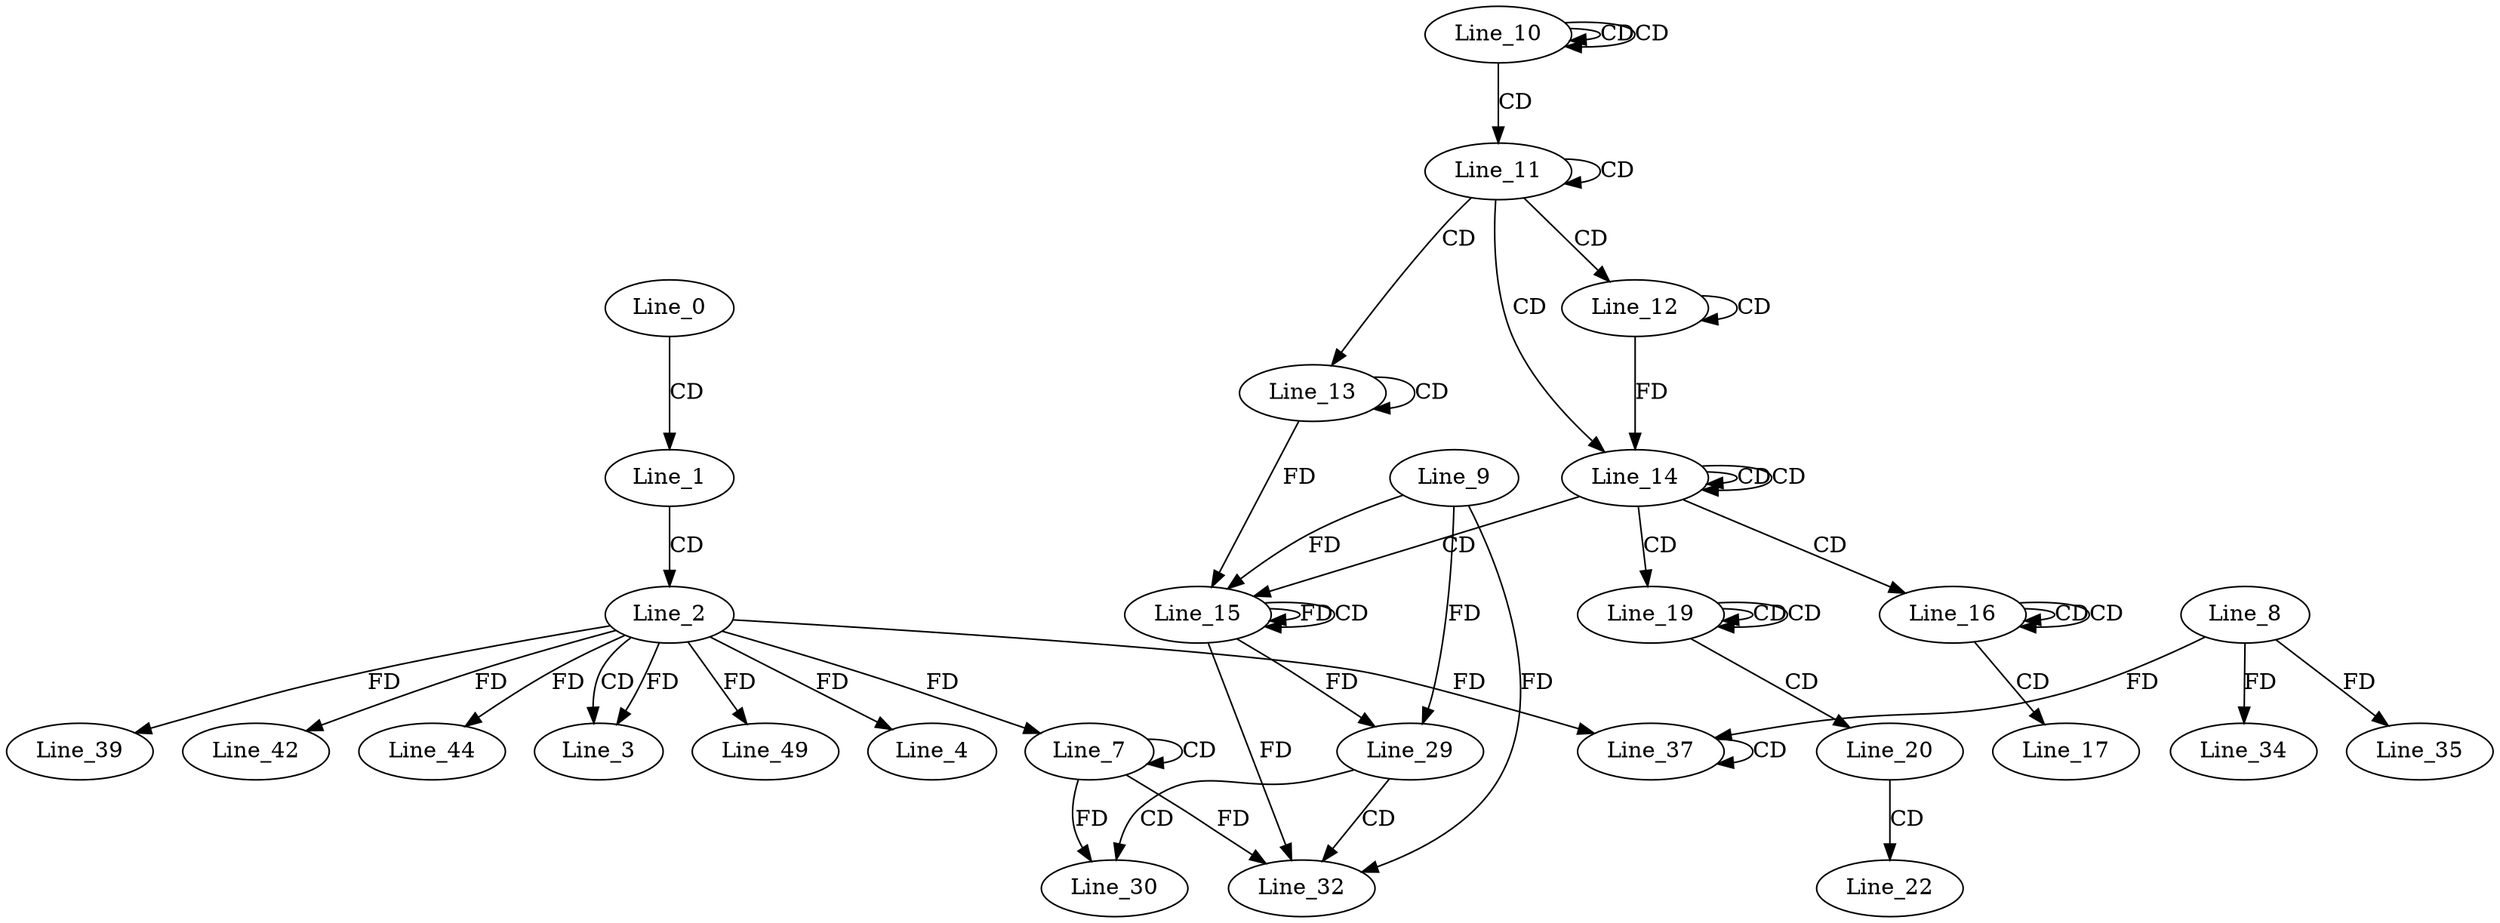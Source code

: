 digraph G {
  Line_0;
  Line_1;
  Line_2;
  Line_3;
  Line_3;
  Line_4;
  Line_7;
  Line_7;
  Line_10;
  Line_10;
  Line_10;
  Line_11;
  Line_11;
  Line_12;
  Line_12;
  Line_13;
  Line_13;
  Line_14;
  Line_14;
  Line_14;
  Line_15;
  Line_9;
  Line_15;
  Line_15;
  Line_15;
  Line_16;
  Line_16;
  Line_16;
  Line_17;
  Line_19;
  Line_19;
  Line_19;
  Line_19;
  Line_19;
  Line_20;
  Line_20;
  Line_22;
  Line_29;
  Line_30;
  Line_32;
  Line_8;
  Line_34;
  Line_35;
  Line_37;
  Line_37;
  Line_37;
  Line_37;
  Line_39;
  Line_42;
  Line_44;
  Line_49;
  Line_0 -> Line_1 [ label="CD" ];
  Line_1 -> Line_2 [ label="CD" ];
  Line_2 -> Line_3 [ label="CD" ];
  Line_2 -> Line_3 [ label="FD" ];
  Line_2 -> Line_4 [ label="FD" ];
  Line_7 -> Line_7 [ label="CD" ];
  Line_2 -> Line_7 [ label="FD" ];
  Line_10 -> Line_10 [ label="CD" ];
  Line_10 -> Line_10 [ label="CD" ];
  Line_10 -> Line_11 [ label="CD" ];
  Line_11 -> Line_11 [ label="CD" ];
  Line_11 -> Line_12 [ label="CD" ];
  Line_12 -> Line_12 [ label="CD" ];
  Line_11 -> Line_13 [ label="CD" ];
  Line_13 -> Line_13 [ label="CD" ];
  Line_11 -> Line_14 [ label="CD" ];
  Line_14 -> Line_14 [ label="CD" ];
  Line_14 -> Line_14 [ label="CD" ];
  Line_12 -> Line_14 [ label="FD" ];
  Line_14 -> Line_15 [ label="CD" ];
  Line_9 -> Line_15 [ label="FD" ];
  Line_15 -> Line_15 [ label="FD" ];
  Line_15 -> Line_15 [ label="CD" ];
  Line_13 -> Line_15 [ label="FD" ];
  Line_14 -> Line_16 [ label="CD" ];
  Line_16 -> Line_16 [ label="CD" ];
  Line_16 -> Line_16 [ label="CD" ];
  Line_16 -> Line_17 [ label="CD" ];
  Line_14 -> Line_19 [ label="CD" ];
  Line_19 -> Line_19 [ label="CD" ];
  Line_19 -> Line_19 [ label="CD" ];
  Line_19 -> Line_20 [ label="CD" ];
  Line_20 -> Line_22 [ label="CD" ];
  Line_9 -> Line_29 [ label="FD" ];
  Line_15 -> Line_29 [ label="FD" ];
  Line_29 -> Line_30 [ label="CD" ];
  Line_7 -> Line_30 [ label="FD" ];
  Line_29 -> Line_32 [ label="CD" ];
  Line_7 -> Line_32 [ label="FD" ];
  Line_9 -> Line_32 [ label="FD" ];
  Line_15 -> Line_32 [ label="FD" ];
  Line_8 -> Line_34 [ label="FD" ];
  Line_8 -> Line_35 [ label="FD" ];
  Line_37 -> Line_37 [ label="CD" ];
  Line_2 -> Line_37 [ label="FD" ];
  Line_8 -> Line_37 [ label="FD" ];
  Line_2 -> Line_39 [ label="FD" ];
  Line_2 -> Line_42 [ label="FD" ];
  Line_2 -> Line_44 [ label="FD" ];
  Line_2 -> Line_49 [ label="FD" ];
}
